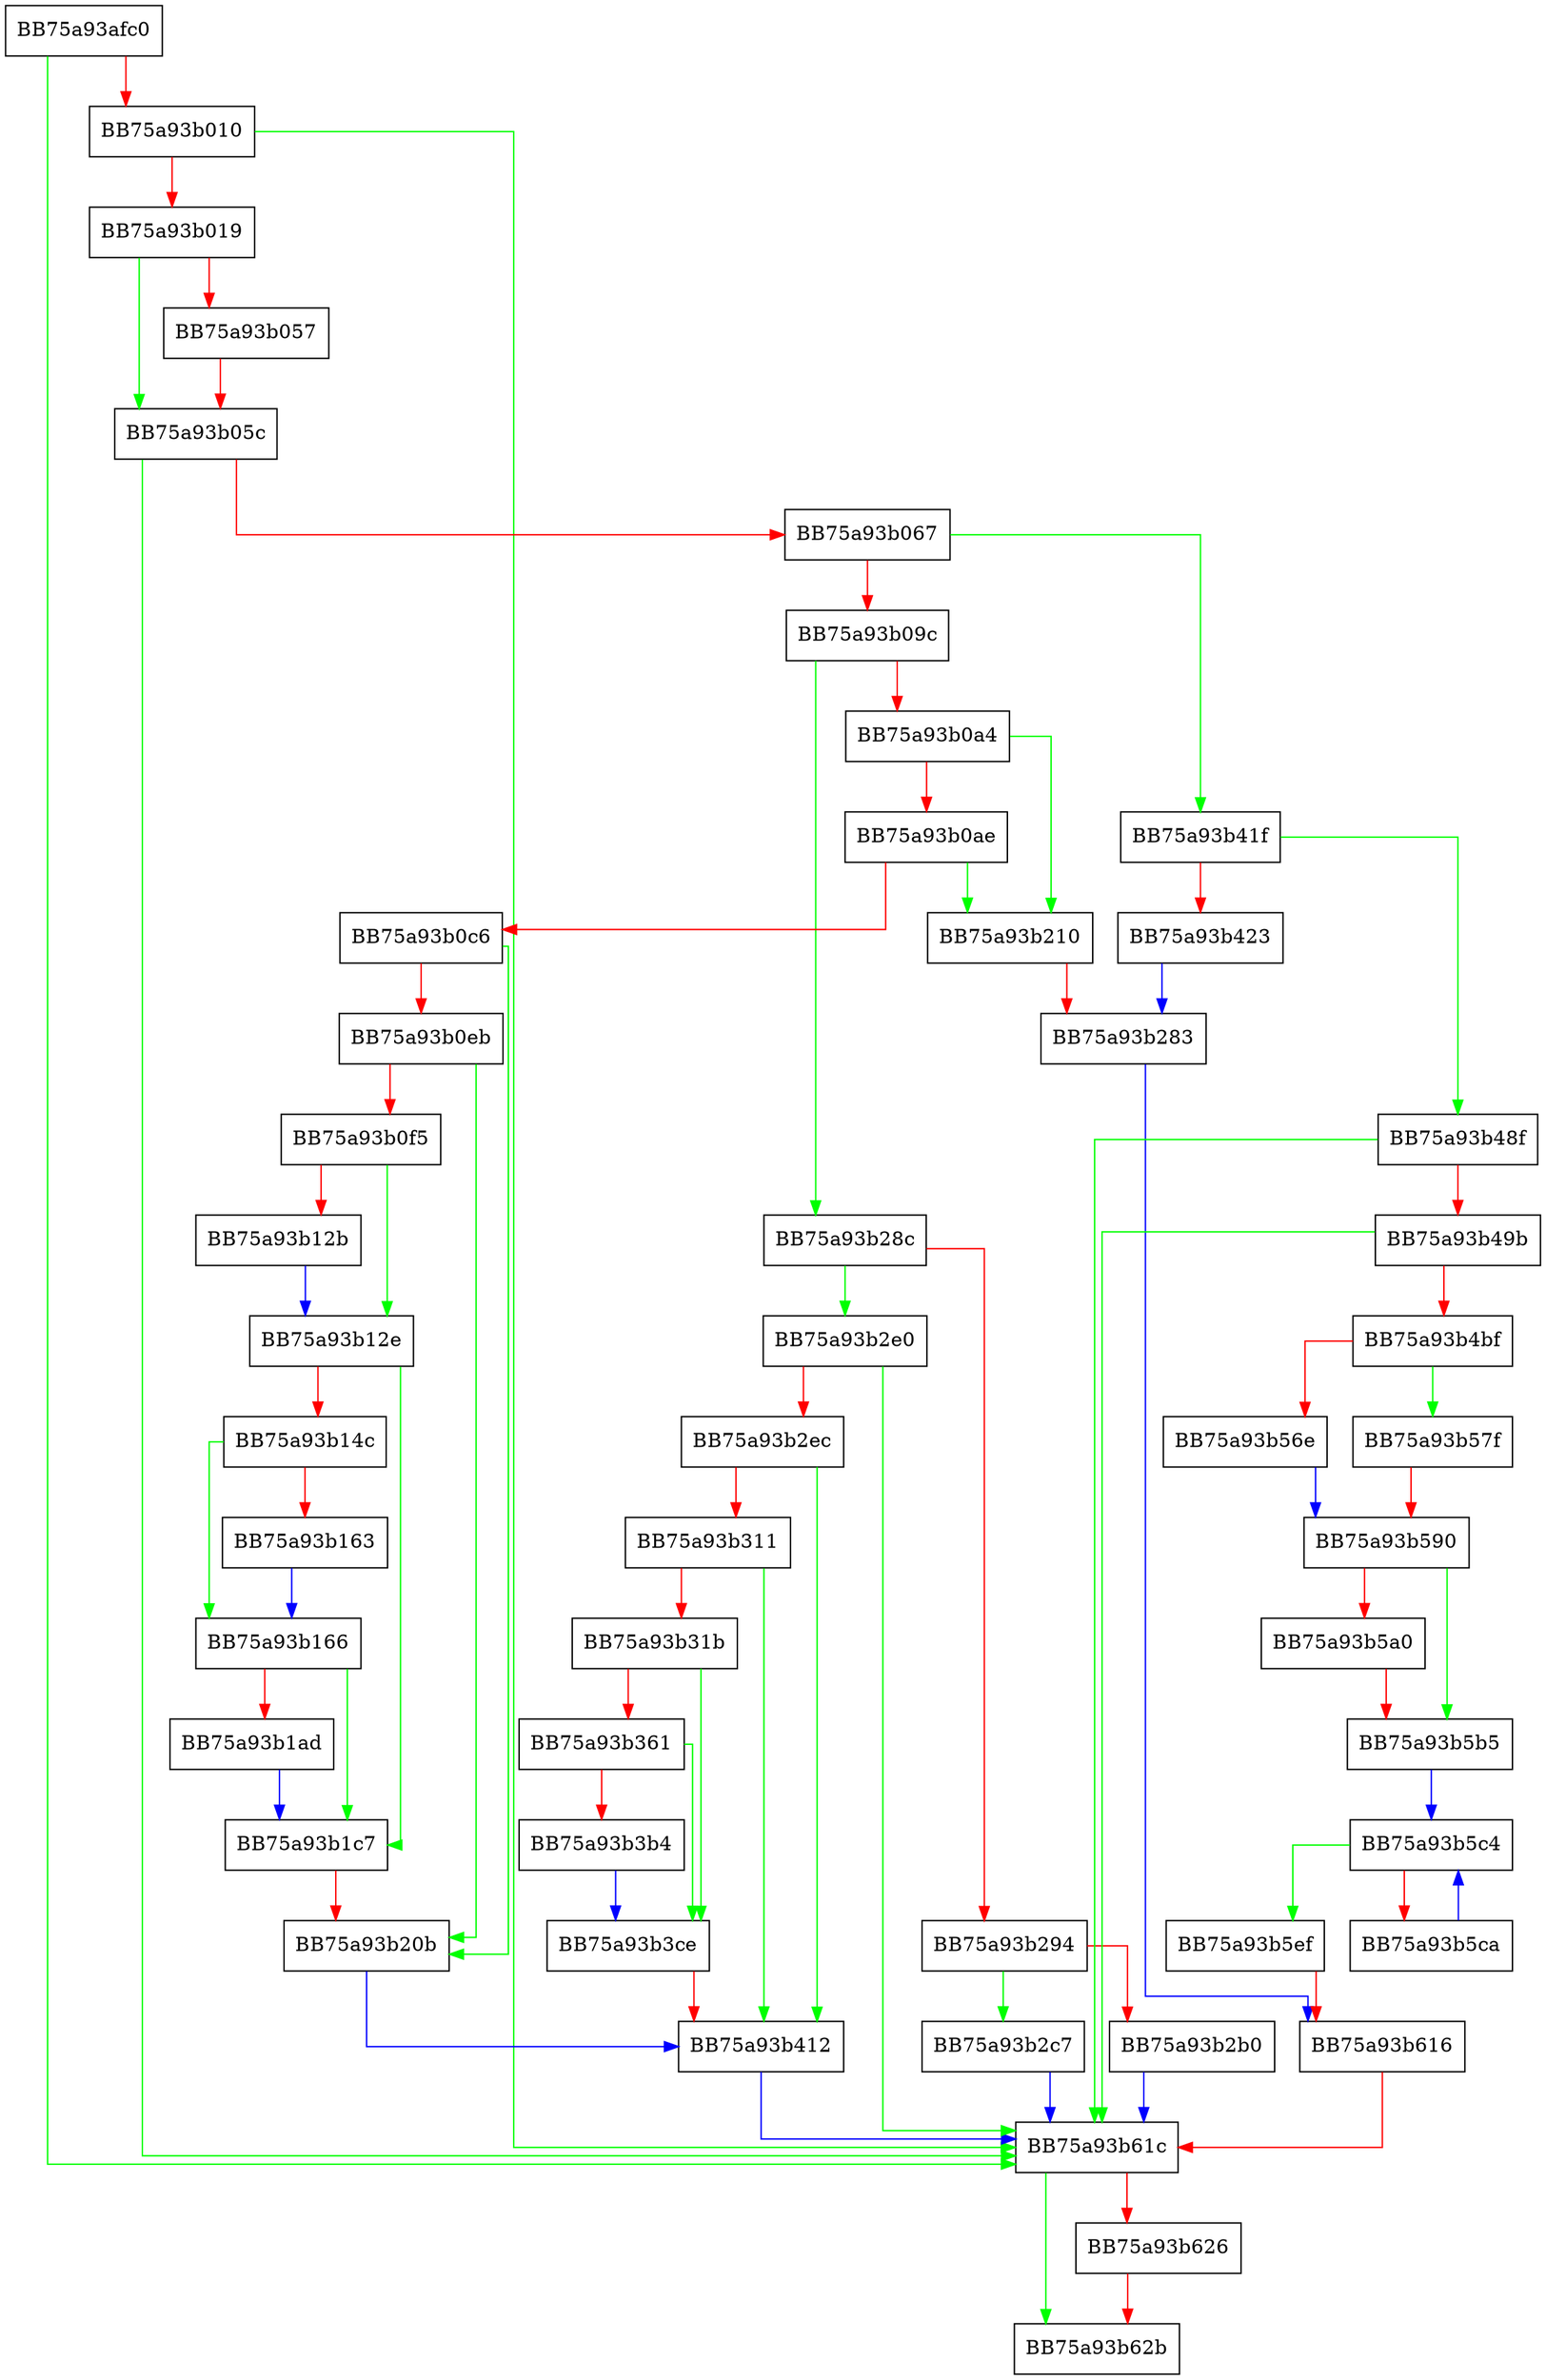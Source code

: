 digraph _update_process_state {
  node [shape="box"];
  graph [splines=ortho];
  BB75a93afc0 -> BB75a93b61c [color="green"];
  BB75a93afc0 -> BB75a93b010 [color="red"];
  BB75a93b010 -> BB75a93b61c [color="green"];
  BB75a93b010 -> BB75a93b019 [color="red"];
  BB75a93b019 -> BB75a93b05c [color="green"];
  BB75a93b019 -> BB75a93b057 [color="red"];
  BB75a93b057 -> BB75a93b05c [color="red"];
  BB75a93b05c -> BB75a93b61c [color="green"];
  BB75a93b05c -> BB75a93b067 [color="red"];
  BB75a93b067 -> BB75a93b41f [color="green"];
  BB75a93b067 -> BB75a93b09c [color="red"];
  BB75a93b09c -> BB75a93b28c [color="green"];
  BB75a93b09c -> BB75a93b0a4 [color="red"];
  BB75a93b0a4 -> BB75a93b210 [color="green"];
  BB75a93b0a4 -> BB75a93b0ae [color="red"];
  BB75a93b0ae -> BB75a93b210 [color="green"];
  BB75a93b0ae -> BB75a93b0c6 [color="red"];
  BB75a93b0c6 -> BB75a93b20b [color="green"];
  BB75a93b0c6 -> BB75a93b0eb [color="red"];
  BB75a93b0eb -> BB75a93b20b [color="green"];
  BB75a93b0eb -> BB75a93b0f5 [color="red"];
  BB75a93b0f5 -> BB75a93b12e [color="green"];
  BB75a93b0f5 -> BB75a93b12b [color="red"];
  BB75a93b12b -> BB75a93b12e [color="blue"];
  BB75a93b12e -> BB75a93b1c7 [color="green"];
  BB75a93b12e -> BB75a93b14c [color="red"];
  BB75a93b14c -> BB75a93b166 [color="green"];
  BB75a93b14c -> BB75a93b163 [color="red"];
  BB75a93b163 -> BB75a93b166 [color="blue"];
  BB75a93b166 -> BB75a93b1c7 [color="green"];
  BB75a93b166 -> BB75a93b1ad [color="red"];
  BB75a93b1ad -> BB75a93b1c7 [color="blue"];
  BB75a93b1c7 -> BB75a93b20b [color="red"];
  BB75a93b20b -> BB75a93b412 [color="blue"];
  BB75a93b210 -> BB75a93b283 [color="red"];
  BB75a93b283 -> BB75a93b616 [color="blue"];
  BB75a93b28c -> BB75a93b2e0 [color="green"];
  BB75a93b28c -> BB75a93b294 [color="red"];
  BB75a93b294 -> BB75a93b2c7 [color="green"];
  BB75a93b294 -> BB75a93b2b0 [color="red"];
  BB75a93b2b0 -> BB75a93b61c [color="blue"];
  BB75a93b2c7 -> BB75a93b61c [color="blue"];
  BB75a93b2e0 -> BB75a93b61c [color="green"];
  BB75a93b2e0 -> BB75a93b2ec [color="red"];
  BB75a93b2ec -> BB75a93b412 [color="green"];
  BB75a93b2ec -> BB75a93b311 [color="red"];
  BB75a93b311 -> BB75a93b412 [color="green"];
  BB75a93b311 -> BB75a93b31b [color="red"];
  BB75a93b31b -> BB75a93b3ce [color="green"];
  BB75a93b31b -> BB75a93b361 [color="red"];
  BB75a93b361 -> BB75a93b3ce [color="green"];
  BB75a93b361 -> BB75a93b3b4 [color="red"];
  BB75a93b3b4 -> BB75a93b3ce [color="blue"];
  BB75a93b3ce -> BB75a93b412 [color="red"];
  BB75a93b412 -> BB75a93b61c [color="blue"];
  BB75a93b41f -> BB75a93b48f [color="green"];
  BB75a93b41f -> BB75a93b423 [color="red"];
  BB75a93b423 -> BB75a93b283 [color="blue"];
  BB75a93b48f -> BB75a93b61c [color="green"];
  BB75a93b48f -> BB75a93b49b [color="red"];
  BB75a93b49b -> BB75a93b61c [color="green"];
  BB75a93b49b -> BB75a93b4bf [color="red"];
  BB75a93b4bf -> BB75a93b57f [color="green"];
  BB75a93b4bf -> BB75a93b56e [color="red"];
  BB75a93b56e -> BB75a93b590 [color="blue"];
  BB75a93b57f -> BB75a93b590 [color="red"];
  BB75a93b590 -> BB75a93b5b5 [color="green"];
  BB75a93b590 -> BB75a93b5a0 [color="red"];
  BB75a93b5a0 -> BB75a93b5b5 [color="red"];
  BB75a93b5b5 -> BB75a93b5c4 [color="blue"];
  BB75a93b5c4 -> BB75a93b5ef [color="green"];
  BB75a93b5c4 -> BB75a93b5ca [color="red"];
  BB75a93b5ca -> BB75a93b5c4 [color="blue"];
  BB75a93b5ef -> BB75a93b616 [color="red"];
  BB75a93b616 -> BB75a93b61c [color="red"];
  BB75a93b61c -> BB75a93b62b [color="green"];
  BB75a93b61c -> BB75a93b626 [color="red"];
  BB75a93b626 -> BB75a93b62b [color="red"];
}